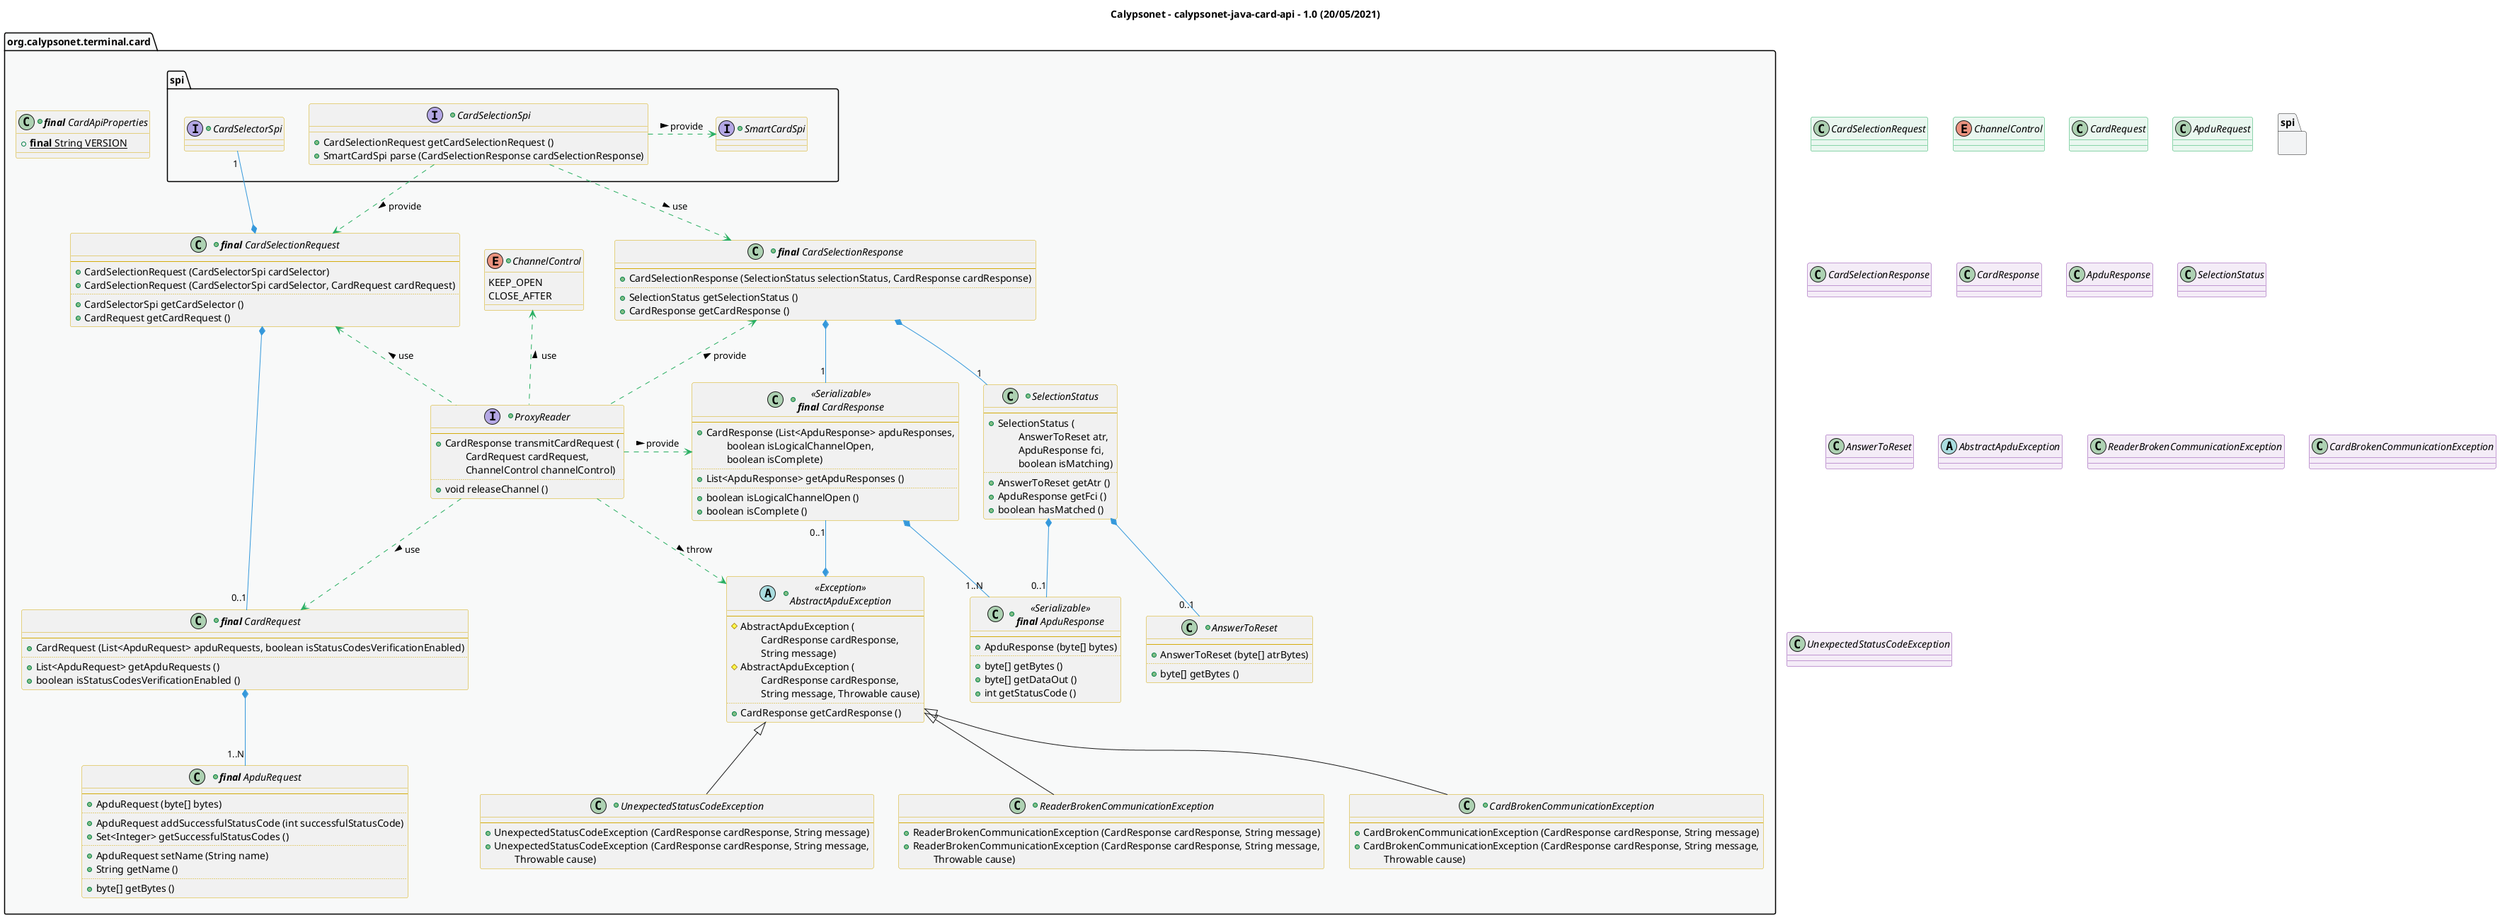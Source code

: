 @startuml
title
        Calypsonet - calypsonet-java-card-api - 1.0 (20/05/2021)
end title

' == THEME ==

'Couleurs issues de : https://htmlcolorcodes.com/fr/tableau-de-couleur/tableau-de-couleur-design-plat/
!define C_GREY1 F8F9F9
!define C_GREY2 F2F3F4
!define C_GREY3 E5E7E9
!define C_GREY4 D7DBDD
!define C_GREY5 CACFD2
!define C_GREY6 BDC3C7
!define C_LINK 3498DB
!define C_USE 27AE60

skinparam Shadowing false
skinparam ClassFontStyle italic
skinparam ClassBorderColor #D4AC0D
skinparam stereotypeABorderColor #A9DCDF
skinparam stereotypeIBorderColor #B4A7E5
skinparam stereotypeCBorderColor #ADD1B2
skinparam stereotypeEBorderColor #EB93DF
' Red
skinparam ClassBackgroundColor<<red>> #FDEDEC
skinparam ClassBorderColor<<red>> #E74C3C
hide <<red>> stereotype
' Purple
skinparam ClassBackgroundColor<<purple>> #F4ECF7
skinparam ClassBorderColor<<purple>> #8E44AD
hide <<purple>> stereotype
' blue
skinparam ClassBackgroundColor<<blue>> #EBF5FB
skinparam ClassBorderColor<<blue>> #3498DB
hide <<blue>> stereotype
' Green
skinparam ClassBackgroundColor<<green>> #E9F7EF
skinparam ClassBorderColor<<green>> #27AE60
hide <<green>> stereotype
' Grey
skinparam ClassBackgroundColor<<grey>> #EAECEE
skinparam ClassBorderColor<<grey>> #2C3E50
hide <<grey>> stereotype

' == CONTENT ==

package "org.calypsonet.terminal.card" as api {
    +class "**final** CardApiProperties" as ApiProperties {
        +{static} **final** String VERSION
    }
    +interface ProxyReader {
        --
        +CardResponse transmitCardRequest (
        \tCardRequest cardRequest,
        \tChannelControl channelControl)
        ..
        +void releaseChannel ()
    }
    ' REQUEST
    together {
        +enum ChannelControl {
            KEEP_OPEN
            CLOSE_AFTER
        }
        +class "**final** CardSelectionRequest" as CardSelectionRequest {
            --
            +CardSelectionRequest (CardSelectorSpi cardSelector)
            +CardSelectionRequest (CardSelectorSpi cardSelector, CardRequest cardRequest)
            ..
            +CardSelectorSpi getCardSelector ()
            +CardRequest getCardRequest ()
        }
        +class "**final** CardRequest" as CardRequest {
            --
            +CardRequest (List<ApduRequest> apduRequests, boolean isStatusCodesVerificationEnabled)
            ..
            +List<ApduRequest> getApduRequests ()
            +boolean isStatusCodesVerificationEnabled ()
        }
        +class "**final** ApduRequest" as ApduRequest {
            --
            +ApduRequest (byte[] bytes)
            ..
            +ApduRequest addSuccessfulStatusCode (int successfulStatusCode)
            +Set<Integer> getSuccessfulStatusCodes ()
            ..
            +ApduRequest setName (String name)
            +String getName ()
            ..
            +byte[] getBytes ()
        }
    }
    ' RESPONSE
    together {
        +class "**final** CardSelectionResponse" as CardSelectionResponse {
            --
            +CardSelectionResponse (SelectionStatus selectionStatus, CardResponse cardResponse)
            ..
            +SelectionStatus getSelectionStatus ()
            +CardResponse getCardResponse ()
        }
        +class "<<Serializable>>\n**final** CardResponse" as CardResponse {
            --
            +CardResponse (List<ApduResponse> apduResponses,
                \tboolean isLogicalChannelOpen,
                \tboolean isComplete)
            ..
            +List<ApduResponse> getApduResponses ()
            ..
            +boolean isLogicalChannelOpen ()
            +boolean isComplete ()
        }
        +class "<<Serializable>>\n**final** ApduResponse" as ApduResponse {
            --
            +ApduResponse (byte[] bytes)
            ..
            +byte[] getBytes ()
            +byte[] getDataOut ()
            +int getStatusCode ()
        }
        +class SelectionStatus {
            --
            +SelectionStatus (
                \tAnswerToReset atr,
                \tApduResponse fci,
                \tboolean isMatching)
            ..
            +AnswerToReset getAtr ()
            +ApduResponse getFci ()
            +boolean hasMatched ()
        }
        +class AnswerToReset {
            --
            +AnswerToReset (byte[] atrBytes)
            ..
            +byte[] getBytes ()
        }
    }
    ' SPI
    package spi {
        +interface CardSelectionSpi {
            +CardSelectionRequest getCardSelectionRequest ()
            +SmartCardSpi parse (CardSelectionResponse cardSelectionResponse)
        }
        +interface CardSelectorSpi {
        }
        +interface SmartCardSpi {
        }
    }
    +abstract class "<<Exception>>\nAbstractApduException" as AbstractApduException {
        --
        #AbstractApduException (
            \tCardResponse cardResponse,
            \tString message)
        #AbstractApduException (
            \tCardResponse cardResponse,
            \tString message, Throwable cause)
        ..
        +CardResponse getCardResponse ()
    }
    +class ReaderBrokenCommunicationException extends AbstractApduException {
        --
        +ReaderBrokenCommunicationException (CardResponse cardResponse, String message)
        +ReaderBrokenCommunicationException (CardResponse cardResponse, String message,
            \tThrowable cause)
    }
    +class CardBrokenCommunicationException extends AbstractApduException {
        --
        +CardBrokenCommunicationException (CardResponse cardResponse, String message)
        +CardBrokenCommunicationException (CardResponse cardResponse, String message,
            \tThrowable cause)
    }
    +class UnexpectedStatusCodeException extends AbstractApduException {
        --
        +UnexpectedStatusCodeException (CardResponse cardResponse, String message)
        +UnexpectedStatusCodeException (CardResponse cardResponse, String message,
            \tThrowable cause)
    }
}

' Associations

CardSelectionSpi .right.> SmartCardSpi #C_USE : provide >
CardSelectionSpi ..> CardSelectionRequest #C_USE : provide >
CardSelectionSpi ..> CardSelectionResponse #C_USE : use >

CardSelectionRequest *-up- "1" CardSelectorSpi #C_LINK
CardSelectionRequest *-- "0..1" CardRequest #C_LINK

CardRequest *-- "1..N" ApduRequest #C_LINK

CardSelectionResponse *-- "1" CardResponse #C_LINK
CardSelectionResponse *-- "1" SelectionStatus #C_LINK

CardResponse *-- "1..N" ApduResponse #C_LINK

SelectionStatus *-- "0..1" ApduResponse  #C_LINK
SelectionStatus *-- "0..1" AnswerToReset  #C_LINK

AbstractApduException *-up- "0..1" CardResponse #C_LINK

ProxyReader .left.> CardSelectionRequest #C_USE : use >
ProxyReader ..> CardRequest #C_USE : use >
ProxyReader .up.> ChannelControl #C_USE : use >

ProxyReader .up.> CardSelectionResponse #C_USE : provide >
ProxyReader .> CardResponse #C_USE : provide >
ProxyReader ..> AbstractApduException #C_USE : throw >

' == LAYOUT ==

spi -[hidden]- CardSelectionRequest
spi -[hidden]- CardSelectionResponse

' == STYLE ==

package api #C_GREY1 {}
package spi #C_GREY2 {}

class CardSelectionRequest <<green>>
enum ChannelControl <<green>>
class CardRequest <<green>>
class ApduRequest <<green>>

class CardSelectionResponse <<purple>>
class CardResponse <<purple>>
class ApduResponse <<purple>>
class SelectionStatus <<purple>>
class AnswerToReset <<purple>>
abstract class AbstractApduException <<purple>>
class ReaderBrokenCommunicationException <<purple>>
class CardBrokenCommunicationException <<purple>>
class UnexpectedStatusCodeException <<purple>>

@enduml